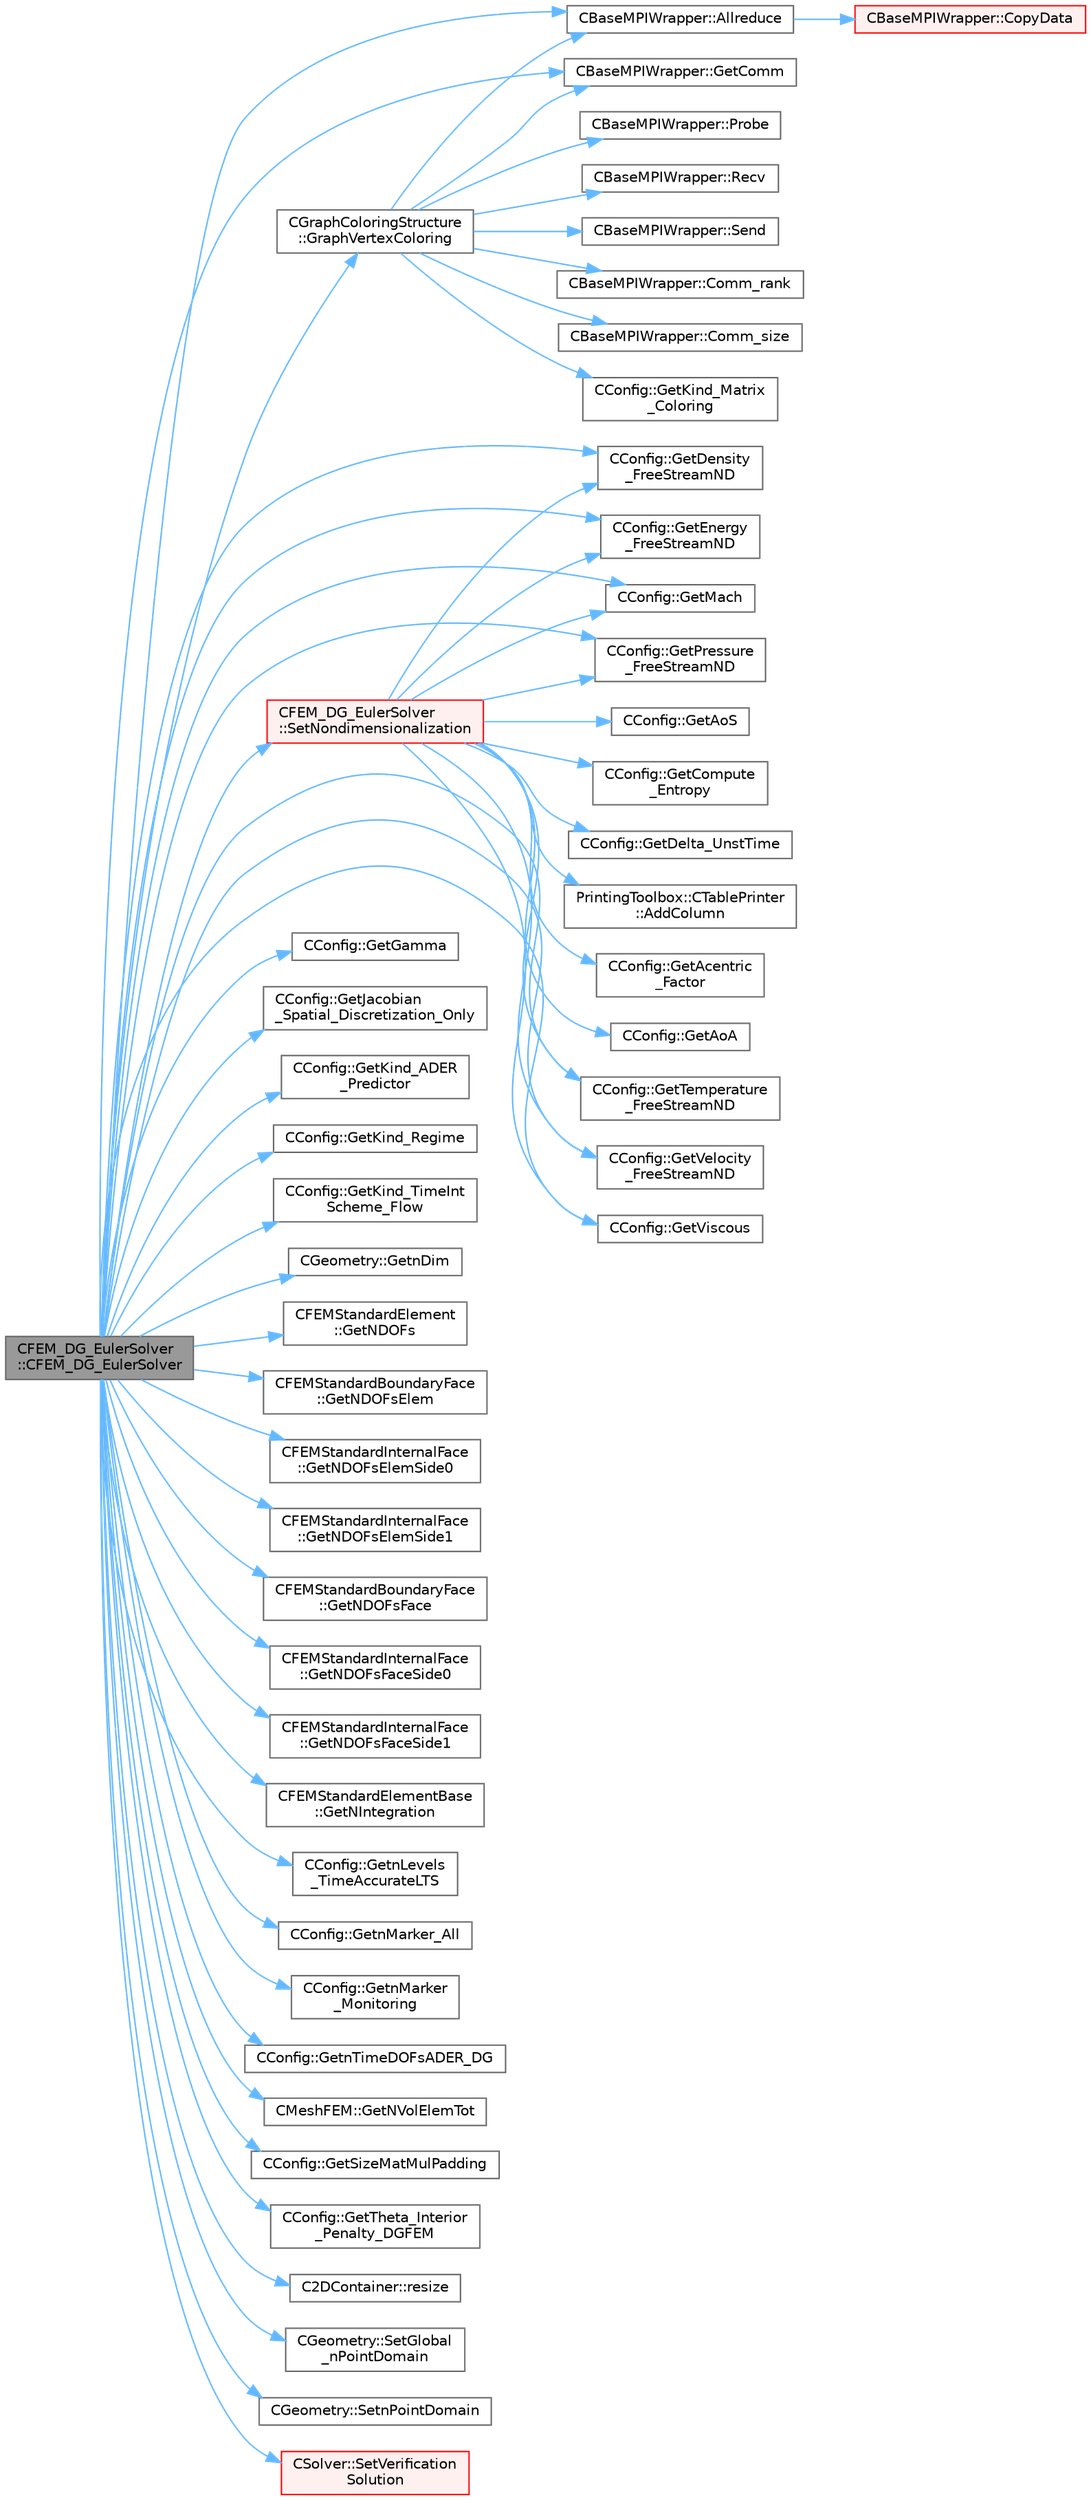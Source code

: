 digraph "CFEM_DG_EulerSolver::CFEM_DG_EulerSolver"
{
 // LATEX_PDF_SIZE
  bgcolor="transparent";
  edge [fontname=Helvetica,fontsize=10,labelfontname=Helvetica,labelfontsize=10];
  node [fontname=Helvetica,fontsize=10,shape=box,height=0.2,width=0.4];
  rankdir="LR";
  Node1 [id="Node000001",label="CFEM_DG_EulerSolver\l::CFEM_DG_EulerSolver",height=0.2,width=0.4,color="gray40", fillcolor="grey60", style="filled", fontcolor="black",tooltip=" "];
  Node1 -> Node2 [id="edge1_Node000001_Node000002",color="steelblue1",style="solid",tooltip=" "];
  Node2 [id="Node000002",label="CBaseMPIWrapper::Allreduce",height=0.2,width=0.4,color="grey40", fillcolor="white", style="filled",URL="$classCBaseMPIWrapper.html#a381d4b3738c09d92ee1ae9f89715b541",tooltip=" "];
  Node2 -> Node3 [id="edge2_Node000002_Node000003",color="steelblue1",style="solid",tooltip=" "];
  Node3 [id="Node000003",label="CBaseMPIWrapper::CopyData",height=0.2,width=0.4,color="red", fillcolor="#FFF0F0", style="filled",URL="$classCBaseMPIWrapper.html#a3c28692a4cab67ad0f81d18273db3d23",tooltip=" "];
  Node1 -> Node6 [id="edge3_Node000001_Node000006",color="steelblue1",style="solid",tooltip=" "];
  Node6 [id="Node000006",label="CBaseMPIWrapper::GetComm",height=0.2,width=0.4,color="grey40", fillcolor="white", style="filled",URL="$classCBaseMPIWrapper.html#a8154391fc3522954802889d81d4ef5da",tooltip=" "];
  Node1 -> Node7 [id="edge4_Node000001_Node000007",color="steelblue1",style="solid",tooltip=" "];
  Node7 [id="Node000007",label="CConfig::GetDensity\l_FreeStreamND",height=0.2,width=0.4,color="grey40", fillcolor="white", style="filled",URL="$classCConfig.html#af30dc08c28dd72bfcedc6a5a4e224036",tooltip="Get the value of the non-dimensionalized freestream density."];
  Node1 -> Node8 [id="edge5_Node000001_Node000008",color="steelblue1",style="solid",tooltip=" "];
  Node8 [id="Node000008",label="CConfig::GetEnergy\l_FreeStreamND",height=0.2,width=0.4,color="grey40", fillcolor="white", style="filled",URL="$classCConfig.html#afb412b420434a4b1a1dfb7be485b5c45",tooltip="Get the value of the non-dimensionalized freestream energy."];
  Node1 -> Node9 [id="edge6_Node000001_Node000009",color="steelblue1",style="solid",tooltip=" "];
  Node9 [id="Node000009",label="CConfig::GetGamma",height=0.2,width=0.4,color="grey40", fillcolor="white", style="filled",URL="$classCConfig.html#a0b5df9254891b32a88e83880778f9261",tooltip="Get the value of the Gamma of fluid (ratio of specific heats)."];
  Node1 -> Node10 [id="edge7_Node000001_Node000010",color="steelblue1",style="solid",tooltip=" "];
  Node10 [id="Node000010",label="CConfig::GetJacobian\l_Spatial_Discretization_Only",height=0.2,width=0.4,color="grey40", fillcolor="white", style="filled",URL="$classCConfig.html#af3f6ff731c61ffb5a2dcb7bb33400f34",tooltip="Function to make available whether or not only the exact Jacobian of the spatial discretization must ..."];
  Node1 -> Node11 [id="edge8_Node000001_Node000011",color="steelblue1",style="solid",tooltip=" "];
  Node11 [id="Node000011",label="CConfig::GetKind_ADER\l_Predictor",height=0.2,width=0.4,color="grey40", fillcolor="white", style="filled",URL="$classCConfig.html#a130d8db7462654c06ef802d98a223f3f",tooltip="Get the kind of scheme (aliased or non-aliased) to be used in the predictor step of ADER-DG."];
  Node1 -> Node12 [id="edge9_Node000001_Node000012",color="steelblue1",style="solid",tooltip=" "];
  Node12 [id="Node000012",label="CConfig::GetKind_Regime",height=0.2,width=0.4,color="grey40", fillcolor="white", style="filled",URL="$classCConfig.html#afbf664fbd8b2c75c5874432fdc185937",tooltip="Governing equations of the flow (it can be different from the run time equation)."];
  Node1 -> Node13 [id="edge10_Node000001_Node000013",color="steelblue1",style="solid",tooltip=" "];
  Node13 [id="Node000013",label="CConfig::GetKind_TimeInt\lScheme_Flow",height=0.2,width=0.4,color="grey40", fillcolor="white", style="filled",URL="$classCConfig.html#a568405f750ddcd4f702197e66b477ff9",tooltip="Get the kind of integration scheme (explicit or implicit) for the flow equations."];
  Node1 -> Node14 [id="edge11_Node000001_Node000014",color="steelblue1",style="solid",tooltip=" "];
  Node14 [id="Node000014",label="CConfig::GetMach",height=0.2,width=0.4,color="grey40", fillcolor="white", style="filled",URL="$classCConfig.html#a5a078901bb388e9caa9cb856e3348f0b",tooltip="Get the value of the Mach number (velocity divided by speed of sound)."];
  Node1 -> Node15 [id="edge12_Node000001_Node000015",color="steelblue1",style="solid",tooltip=" "];
  Node15 [id="Node000015",label="CGeometry::GetnDim",height=0.2,width=0.4,color="grey40", fillcolor="white", style="filled",URL="$classCGeometry.html#ace7f7fe876f629f5bd5f92d4805a1a4b",tooltip="Get number of coordinates."];
  Node1 -> Node16 [id="edge13_Node000001_Node000016",color="steelblue1",style="solid",tooltip=" "];
  Node16 [id="Node000016",label="CFEMStandardElement\l::GetNDOFs",height=0.2,width=0.4,color="grey40", fillcolor="white", style="filled",URL="$classCFEMStandardElement.html#a8610f2db30d0c53bc46b9513d492d46b",tooltip="Function, which makes available the number of DOFs for this standard element."];
  Node1 -> Node17 [id="edge14_Node000001_Node000017",color="steelblue1",style="solid",tooltip=" "];
  Node17 [id="Node000017",label="CFEMStandardBoundaryFace\l::GetNDOFsElem",height=0.2,width=0.4,color="grey40", fillcolor="white", style="filled",URL="$classCFEMStandardBoundaryFace.html#aad6afe2fa8d35697a57dfc22a7542176",tooltip="Function, which makes available the number of DOFs of the adjacent element."];
  Node1 -> Node18 [id="edge15_Node000001_Node000018",color="steelblue1",style="solid",tooltip=" "];
  Node18 [id="Node000018",label="CFEMStandardInternalFace\l::GetNDOFsElemSide0",height=0.2,width=0.4,color="grey40", fillcolor="white", style="filled",URL="$classCFEMStandardInternalFace.html#a0719e8b18410e4720f58449ac28e8c38",tooltip="Function, which makes available the number of DOFs of the element on side 0 of the face."];
  Node1 -> Node19 [id="edge16_Node000001_Node000019",color="steelblue1",style="solid",tooltip=" "];
  Node19 [id="Node000019",label="CFEMStandardInternalFace\l::GetNDOFsElemSide1",height=0.2,width=0.4,color="grey40", fillcolor="white", style="filled",URL="$classCFEMStandardInternalFace.html#a043294eff88a9374a936fefaca0ea860",tooltip="Function, which makes available the number of DOFs of the element on side 1 of the face."];
  Node1 -> Node20 [id="edge17_Node000001_Node000020",color="steelblue1",style="solid",tooltip=" "];
  Node20 [id="Node000020",label="CFEMStandardBoundaryFace\l::GetNDOFsFace",height=0.2,width=0.4,color="grey40", fillcolor="white", style="filled",URL="$classCFEMStandardBoundaryFace.html#a26266f4d68d95c22bbb949fe6d8f5db6",tooltip="Function, which makes available the number of DOFs of the face."];
  Node1 -> Node21 [id="edge18_Node000001_Node000021",color="steelblue1",style="solid",tooltip=" "];
  Node21 [id="Node000021",label="CFEMStandardInternalFace\l::GetNDOFsFaceSide0",height=0.2,width=0.4,color="grey40", fillcolor="white", style="filled",URL="$classCFEMStandardInternalFace.html#acd4208ae47226c5917479d6a232b7584",tooltip="Function, which makes available the number of DOFs on side 0 of the face."];
  Node1 -> Node22 [id="edge19_Node000001_Node000022",color="steelblue1",style="solid",tooltip=" "];
  Node22 [id="Node000022",label="CFEMStandardInternalFace\l::GetNDOFsFaceSide1",height=0.2,width=0.4,color="grey40", fillcolor="white", style="filled",URL="$classCFEMStandardInternalFace.html#a0e3ff97b8c11ca92ede562565eec7041",tooltip="Function, which makes available the number of DOFs on side 1 of the face."];
  Node1 -> Node23 [id="edge20_Node000001_Node000023",color="steelblue1",style="solid",tooltip=" "];
  Node23 [id="Node000023",label="CFEMStandardElementBase\l::GetNIntegration",height=0.2,width=0.4,color="grey40", fillcolor="white", style="filled",URL="$classCFEMStandardElementBase.html#aa5ad06a05a1d7b66bccca65521168a3b",tooltip="Function, which makes available the number of integration points for this standard element."];
  Node1 -> Node24 [id="edge21_Node000001_Node000024",color="steelblue1",style="solid",tooltip=" "];
  Node24 [id="Node000024",label="CConfig::GetnLevels\l_TimeAccurateLTS",height=0.2,width=0.4,color="grey40", fillcolor="white", style="filled",URL="$classCConfig.html#a27dc07a71d7798a849c68eda017144c8",tooltip="Get the number of time levels for time accurate local time stepping."];
  Node1 -> Node25 [id="edge22_Node000001_Node000025",color="steelblue1",style="solid",tooltip=" "];
  Node25 [id="Node000025",label="CConfig::GetnMarker_All",height=0.2,width=0.4,color="grey40", fillcolor="white", style="filled",URL="$classCConfig.html#a459dee039e618d21a5d78db61c221240",tooltip="Get the total number of boundary markers of the local process including send/receive domains."];
  Node1 -> Node26 [id="edge23_Node000001_Node000026",color="steelblue1",style="solid",tooltip=" "];
  Node26 [id="Node000026",label="CConfig::GetnMarker\l_Monitoring",height=0.2,width=0.4,color="grey40", fillcolor="white", style="filled",URL="$classCConfig.html#a6e65810e59b8015104b84c4fd5b1d7f9",tooltip="Get the total number of monitoring markers."];
  Node1 -> Node27 [id="edge24_Node000001_Node000027",color="steelblue1",style="solid",tooltip=" "];
  Node27 [id="Node000027",label="CConfig::GetnTimeDOFsADER_DG",height=0.2,width=0.4,color="grey40", fillcolor="white", style="filled",URL="$classCConfig.html#aafef6383db26beffe0b0379d349cdf1b",tooltip="Get the number time DOFs for ADER-DG."];
  Node1 -> Node28 [id="edge25_Node000001_Node000028",color="steelblue1",style="solid",tooltip=" "];
  Node28 [id="Node000028",label="CMeshFEM::GetNVolElemTot",height=0.2,width=0.4,color="grey40", fillcolor="white", style="filled",URL="$classCMeshFEM.html#a73a88fd643b00969d22c86855659cdc7",tooltip="Function, which makes available the total number of volume elements in the local FEM mesh."];
  Node1 -> Node29 [id="edge26_Node000001_Node000029",color="steelblue1",style="solid",tooltip=" "];
  Node29 [id="Node000029",label="CConfig::GetPressure\l_FreeStreamND",height=0.2,width=0.4,color="grey40", fillcolor="white", style="filled",URL="$classCConfig.html#a71d391a22f5b0b7d2bcfb1e0028374da",tooltip="Get the value of the non-dimensionalized freestream pressure."];
  Node1 -> Node30 [id="edge27_Node000001_Node000030",color="steelblue1",style="solid",tooltip=" "];
  Node30 [id="Node000030",label="CConfig::GetSizeMatMulPadding",height=0.2,width=0.4,color="grey40", fillcolor="white", style="filled",URL="$classCConfig.html#a82d3faf3154d13bf694af4d818ef91c7",tooltip="Function to make available the matrix size in vectorization in order to optimize the gemm performance..."];
  Node1 -> Node31 [id="edge28_Node000001_Node000031",color="steelblue1",style="solid",tooltip=" "];
  Node31 [id="Node000031",label="CConfig::GetTemperature\l_FreeStreamND",height=0.2,width=0.4,color="grey40", fillcolor="white", style="filled",URL="$classCConfig.html#afa49e1ce7793a31cc572d957caffaef9",tooltip="Get the value of the non-dimensionalized freestream temperature."];
  Node1 -> Node32 [id="edge29_Node000001_Node000032",color="steelblue1",style="solid",tooltip=" "];
  Node32 [id="Node000032",label="CConfig::GetTheta_Interior\l_Penalty_DGFEM",height=0.2,width=0.4,color="grey40", fillcolor="white", style="filled",URL="$classCConfig.html#a1c1aa8ce41b9bfffea9cbf502ad08188",tooltip="Function to make available the multiplication factor theta of the symmetrizing terms in the DG discre..."];
  Node1 -> Node33 [id="edge30_Node000001_Node000033",color="steelblue1",style="solid",tooltip=" "];
  Node33 [id="Node000033",label="CConfig::GetVelocity\l_FreeStreamND",height=0.2,width=0.4,color="grey40", fillcolor="white", style="filled",URL="$classCConfig.html#a13840ca712bf87d32d18917d0c39cfae",tooltip="Get the vector of the non-dimensionalized freestream velocity."];
  Node1 -> Node34 [id="edge31_Node000001_Node000034",color="steelblue1",style="solid",tooltip=" "];
  Node34 [id="Node000034",label="CConfig::GetViscous",height=0.2,width=0.4,color="grey40", fillcolor="white", style="filled",URL="$classCConfig.html#ad59acb5f80aaddccaa0f2f5bef3e3e78",tooltip="Determines if problem is viscous."];
  Node1 -> Node35 [id="edge32_Node000001_Node000035",color="steelblue1",style="solid",tooltip=" "];
  Node35 [id="Node000035",label="CGraphColoringStructure\l::GraphVertexColoring",height=0.2,width=0.4,color="grey40", fillcolor="white", style="filled",URL="$classCGraphColoringStructure.html#af201979cd95be98ba34369bb30629956",tooltip="Function, which determines the colors for the vertices of the given graph."];
  Node35 -> Node2 [id="edge33_Node000035_Node000002",color="steelblue1",style="solid",tooltip=" "];
  Node35 -> Node36 [id="edge34_Node000035_Node000036",color="steelblue1",style="solid",tooltip=" "];
  Node36 [id="Node000036",label="CBaseMPIWrapper::Comm_rank",height=0.2,width=0.4,color="grey40", fillcolor="white", style="filled",URL="$classCBaseMPIWrapper.html#a174f279995b7c643bcc1b8eb34e96aa6",tooltip=" "];
  Node35 -> Node37 [id="edge35_Node000035_Node000037",color="steelblue1",style="solid",tooltip=" "];
  Node37 [id="Node000037",label="CBaseMPIWrapper::Comm_size",height=0.2,width=0.4,color="grey40", fillcolor="white", style="filled",URL="$classCBaseMPIWrapper.html#aeed37cd923352ac7f070623bf051ead8",tooltip=" "];
  Node35 -> Node6 [id="edge36_Node000035_Node000006",color="steelblue1",style="solid",tooltip=" "];
  Node35 -> Node38 [id="edge37_Node000035_Node000038",color="steelblue1",style="solid",tooltip=" "];
  Node38 [id="Node000038",label="CConfig::GetKind_Matrix\l_Coloring",height=0.2,width=0.4,color="grey40", fillcolor="white", style="filled",URL="$classCConfig.html#a548c7ad6fbde2ba1cdc1849257911aff",tooltip="Get the kind of matrix coloring used for the sparse Jacobian computation."];
  Node35 -> Node39 [id="edge38_Node000035_Node000039",color="steelblue1",style="solid",tooltip=" "];
  Node39 [id="Node000039",label="CBaseMPIWrapper::Probe",height=0.2,width=0.4,color="grey40", fillcolor="white", style="filled",URL="$classCBaseMPIWrapper.html#abe6ea390a8bef50649e393e1dbe3b1ec",tooltip=" "];
  Node35 -> Node40 [id="edge39_Node000035_Node000040",color="steelblue1",style="solid",tooltip=" "];
  Node40 [id="Node000040",label="CBaseMPIWrapper::Recv",height=0.2,width=0.4,color="grey40", fillcolor="white", style="filled",URL="$classCBaseMPIWrapper.html#a89e5c8b06b4c1c64ade3f78c6f0ed0e2",tooltip=" "];
  Node35 -> Node41 [id="edge40_Node000035_Node000041",color="steelblue1",style="solid",tooltip=" "];
  Node41 [id="Node000041",label="CBaseMPIWrapper::Send",height=0.2,width=0.4,color="grey40", fillcolor="white", style="filled",URL="$classCBaseMPIWrapper.html#aa66e51cd0ec02d67dd3336e773023b44",tooltip=" "];
  Node1 -> Node42 [id="edge41_Node000001_Node000042",color="steelblue1",style="solid",tooltip=" "];
  Node42 [id="Node000042",label="C2DContainer::resize",height=0.2,width=0.4,color="grey40", fillcolor="white", style="filled",URL="$classC2DContainer.html#a39929b060c72565b4ab19c3a391bb8e6",tooltip="Request a change of size."];
  Node1 -> Node43 [id="edge42_Node000001_Node000043",color="steelblue1",style="solid",tooltip=" "];
  Node43 [id="Node000043",label="CGeometry::SetGlobal\l_nPointDomain",height=0.2,width=0.4,color="grey40", fillcolor="white", style="filled",URL="$classCGeometry.html#aa9837fdad77772142c8f43cf9d6d958c",tooltip="Set the value of the total number of points globally in the simulation."];
  Node1 -> Node44 [id="edge43_Node000001_Node000044",color="steelblue1",style="solid",tooltip=" "];
  Node44 [id="Node000044",label="CFEM_DG_EulerSolver\l::SetNondimensionalization",height=0.2,width=0.4,color="red", fillcolor="#FFF0F0", style="filled",URL="$classCFEM__DG__EulerSolver.html#a31316dc2fe564329d9bb372961b10a3a",tooltip="Set the fluid solver nondimensionalization."];
  Node44 -> Node45 [id="edge44_Node000044_Node000045",color="steelblue1",style="solid",tooltip=" "];
  Node45 [id="Node000045",label="PrintingToolbox::CTablePrinter\l::AddColumn",height=0.2,width=0.4,color="grey40", fillcolor="white", style="filled",URL="$classPrintingToolbox_1_1CTablePrinter.html#af3ddbf0da1a37cc37be7caac031dd4c4",tooltip="Add a column to the table by specifiying the header name and the width."];
  Node44 -> Node46 [id="edge45_Node000044_Node000046",color="steelblue1",style="solid",tooltip=" "];
  Node46 [id="Node000046",label="CConfig::GetAcentric\l_Factor",height=0.2,width=0.4,color="grey40", fillcolor="white", style="filled",URL="$classCConfig.html#ac97b7a466e350cf5bb07f59e92d5f710",tooltip="Get the value of the critical pressure."];
  Node44 -> Node47 [id="edge46_Node000044_Node000047",color="steelblue1",style="solid",tooltip=" "];
  Node47 [id="Node000047",label="CConfig::GetAoA",height=0.2,width=0.4,color="grey40", fillcolor="white", style="filled",URL="$classCConfig.html#aa824c1a1b3c7cd05b7be414a76e0b250",tooltip="Get the angle of attack of the body. This is the angle between a reference line on a lifting body (of..."];
  Node44 -> Node48 [id="edge47_Node000044_Node000048",color="steelblue1",style="solid",tooltip=" "];
  Node48 [id="Node000048",label="CConfig::GetAoS",height=0.2,width=0.4,color="grey40", fillcolor="white", style="filled",URL="$classCConfig.html#a25bfd5255f84135494ca2c368a848f98",tooltip="Get the angle of sideslip of the body. It relates to the rotation of the aircraft centerline from the..."];
  Node44 -> Node49 [id="edge48_Node000044_Node000049",color="steelblue1",style="solid",tooltip=" "];
  Node49 [id="Node000049",label="CConfig::GetCompute\l_Entropy",height=0.2,width=0.4,color="grey40", fillcolor="white", style="filled",URL="$classCConfig.html#a60704d55b1335825d46dd4b7e5488268",tooltip="Function to make available whether or not the entropy must be computed."];
  Node44 -> Node50 [id="edge49_Node000044_Node000050",color="steelblue1",style="solid",tooltip=" "];
  Node50 [id="Node000050",label="CConfig::GetDelta_UnstTime",height=0.2,width=0.4,color="grey40", fillcolor="white", style="filled",URL="$classCConfig.html#a95f12a968f4553caf9bea4576fbf5812",tooltip="If we are prforming an unsteady simulation, there is only one value of the time step for the complete..."];
  Node44 -> Node7 [id="edge50_Node000044_Node000007",color="steelblue1",style="solid",tooltip=" "];
  Node44 -> Node8 [id="edge51_Node000044_Node000008",color="steelblue1",style="solid",tooltip=" "];
  Node44 -> Node14 [id="edge52_Node000044_Node000014",color="steelblue1",style="solid",tooltip=" "];
  Node44 -> Node29 [id="edge53_Node000044_Node000029",color="steelblue1",style="solid",tooltip=" "];
  Node44 -> Node31 [id="edge54_Node000044_Node000031",color="steelblue1",style="solid",tooltip=" "];
  Node44 -> Node33 [id="edge55_Node000044_Node000033",color="steelblue1",style="solid",tooltip=" "];
  Node44 -> Node34 [id="edge56_Node000044_Node000034",color="steelblue1",style="solid",tooltip=" "];
  Node1 -> Node174 [id="edge57_Node000001_Node000174",color="steelblue1",style="solid",tooltip=" "];
  Node174 [id="Node000174",label="CGeometry::SetnPointDomain",height=0.2,width=0.4,color="grey40", fillcolor="white", style="filled",URL="$classCGeometry.html#afa2a7a03d8fd185ef68e922008008187",tooltip="Set the number of grid points in the domain."];
  Node1 -> Node175 [id="edge58_Node000001_Node000175",color="steelblue1",style="solid",tooltip=" "];
  Node175 [id="Node000175",label="CSolver::SetVerification\lSolution",height=0.2,width=0.4,color="red", fillcolor="#FFF0F0", style="filled",URL="$classCSolver.html#ae0bedd5462d73764fe5225828021b15c",tooltip="Allocate the memory for the verification solution, if necessary."];
}
